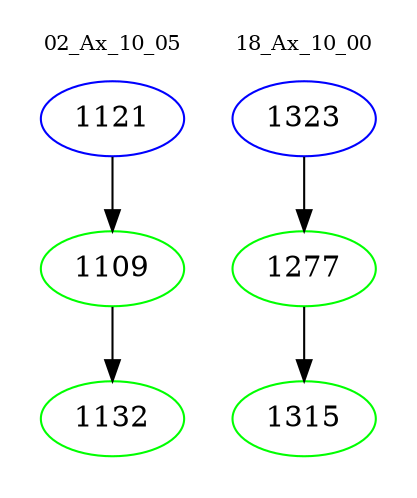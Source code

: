 digraph{
subgraph cluster_0 {
color = white
label = "02_Ax_10_05";
fontsize=10;
T0_1121 [label="1121", color="blue"]
T0_1121 -> T0_1109 [color="black"]
T0_1109 [label="1109", color="green"]
T0_1109 -> T0_1132 [color="black"]
T0_1132 [label="1132", color="green"]
}
subgraph cluster_1 {
color = white
label = "18_Ax_10_00";
fontsize=10;
T1_1323 [label="1323", color="blue"]
T1_1323 -> T1_1277 [color="black"]
T1_1277 [label="1277", color="green"]
T1_1277 -> T1_1315 [color="black"]
T1_1315 [label="1315", color="green"]
}
}
